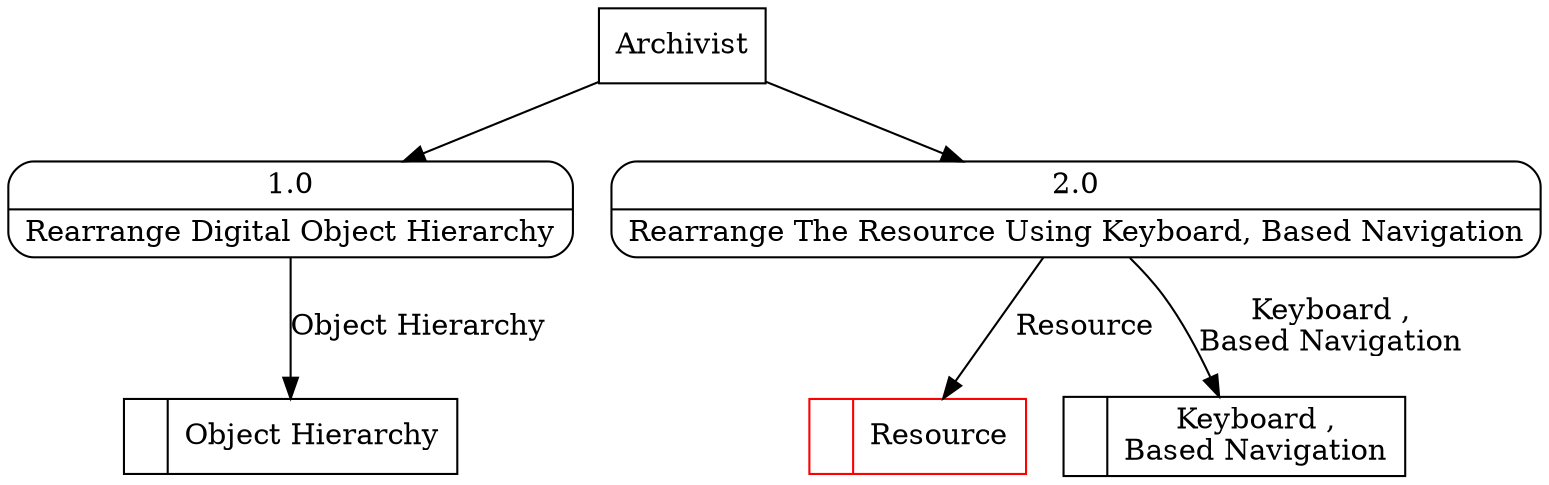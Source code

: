 digraph dfd2{ 
node[shape=record]
200 [label="<f0>  |<f1> Resource " color=red];
201 [label="<f0>  |<f1> Keyboard ,\nBased Navigation " ];
202 [label="<f0>  |<f1> Object Hierarchy " ];
203 [label="Archivist" shape=box];
204 [label="{<f0> 1.0|<f1> Rearrange Digital Object Hierarchy }" shape=Mrecord];
205 [label="{<f0> 2.0|<f1> Rearrange The Resource Using Keyboard, Based Navigation }" shape=Mrecord];
203 -> 204
203 -> 205
204 -> 202 [label="Object Hierarchy"]
205 -> 200 [label="Resource"]
205 -> 201 [label="Keyboard ,\nBased Navigation"]
}